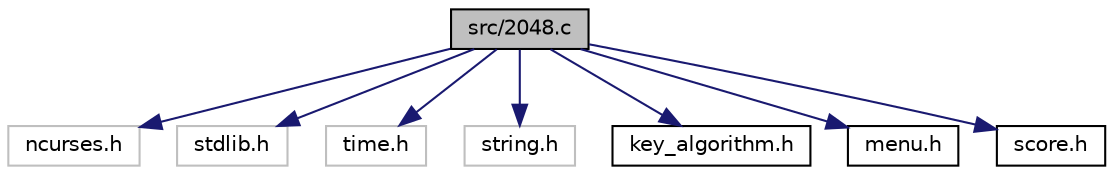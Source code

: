 digraph "src/2048.c"
{
  edge [fontname="Helvetica",fontsize="10",labelfontname="Helvetica",labelfontsize="10"];
  node [fontname="Helvetica",fontsize="10",shape=record];
  Node1 [label="src/2048.c",height=0.2,width=0.4,color="black", fillcolor="grey75", style="filled", fontcolor="black"];
  Node1 -> Node2 [color="midnightblue",fontsize="10",style="solid"];
  Node2 [label="ncurses.h",height=0.2,width=0.4,color="grey75", fillcolor="white", style="filled"];
  Node1 -> Node3 [color="midnightblue",fontsize="10",style="solid"];
  Node3 [label="stdlib.h",height=0.2,width=0.4,color="grey75", fillcolor="white", style="filled"];
  Node1 -> Node4 [color="midnightblue",fontsize="10",style="solid"];
  Node4 [label="time.h",height=0.2,width=0.4,color="grey75", fillcolor="white", style="filled"];
  Node1 -> Node5 [color="midnightblue",fontsize="10",style="solid"];
  Node5 [label="string.h",height=0.2,width=0.4,color="grey75", fillcolor="white", style="filled"];
  Node1 -> Node6 [color="midnightblue",fontsize="10",style="solid"];
  Node6 [label="key_algorithm.h",height=0.2,width=0.4,color="black", fillcolor="white", style="filled",URL="$key__algorithm_8h_source.html"];
  Node1 -> Node7 [color="midnightblue",fontsize="10",style="solid"];
  Node7 [label="menu.h",height=0.2,width=0.4,color="black", fillcolor="white", style="filled",URL="$menu_8h_source.html"];
  Node1 -> Node8 [color="midnightblue",fontsize="10",style="solid"];
  Node8 [label="score.h",height=0.2,width=0.4,color="black", fillcolor="white", style="filled",URL="$score_8h_source.html"];
}
